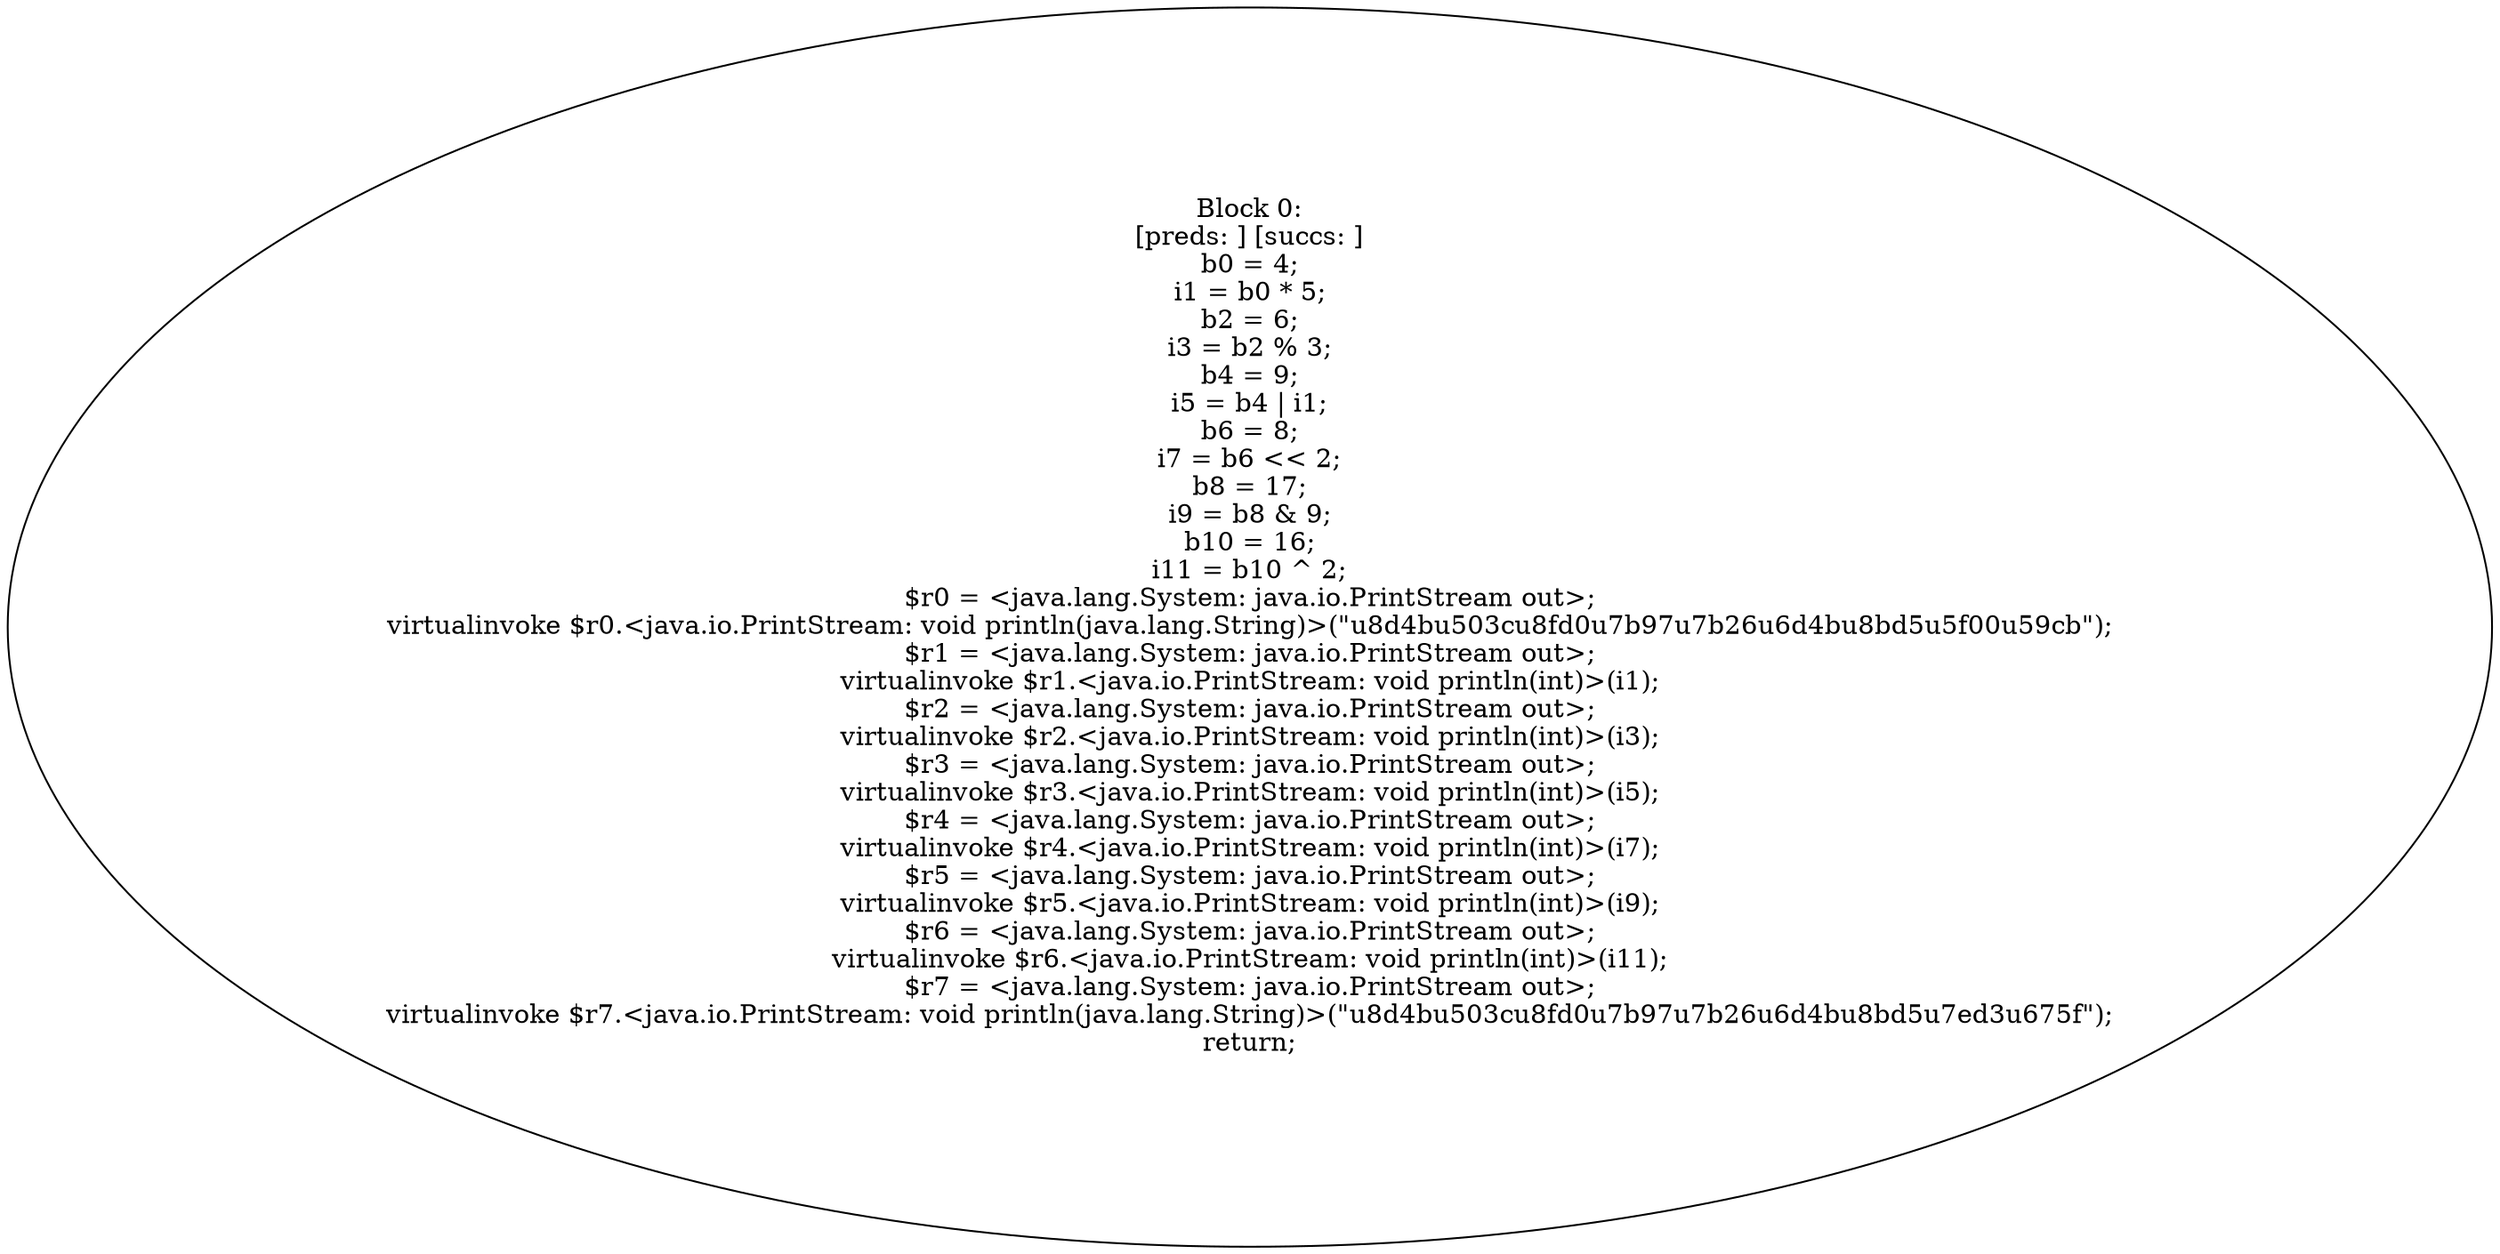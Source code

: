 digraph "unitGraph" {
    "Block 0:
[preds: ] [succs: ]
b0 = 4;
i1 = b0 * 5;
b2 = 6;
i3 = b2 % 3;
b4 = 9;
i5 = b4 | i1;
b6 = 8;
i7 = b6 << 2;
b8 = 17;
i9 = b8 & 9;
b10 = 16;
i11 = b10 ^ 2;
$r0 = <java.lang.System: java.io.PrintStream out>;
virtualinvoke $r0.<java.io.PrintStream: void println(java.lang.String)>(\"\u8d4b\u503c\u8fd0\u7b97\u7b26\u6d4b\u8bd5\u5f00\u59cb\");
$r1 = <java.lang.System: java.io.PrintStream out>;
virtualinvoke $r1.<java.io.PrintStream: void println(int)>(i1);
$r2 = <java.lang.System: java.io.PrintStream out>;
virtualinvoke $r2.<java.io.PrintStream: void println(int)>(i3);
$r3 = <java.lang.System: java.io.PrintStream out>;
virtualinvoke $r3.<java.io.PrintStream: void println(int)>(i5);
$r4 = <java.lang.System: java.io.PrintStream out>;
virtualinvoke $r4.<java.io.PrintStream: void println(int)>(i7);
$r5 = <java.lang.System: java.io.PrintStream out>;
virtualinvoke $r5.<java.io.PrintStream: void println(int)>(i9);
$r6 = <java.lang.System: java.io.PrintStream out>;
virtualinvoke $r6.<java.io.PrintStream: void println(int)>(i11);
$r7 = <java.lang.System: java.io.PrintStream out>;
virtualinvoke $r7.<java.io.PrintStream: void println(java.lang.String)>(\"\u8d4b\u503c\u8fd0\u7b97\u7b26\u6d4b\u8bd5\u7ed3\u675f\");
return;
"
}
